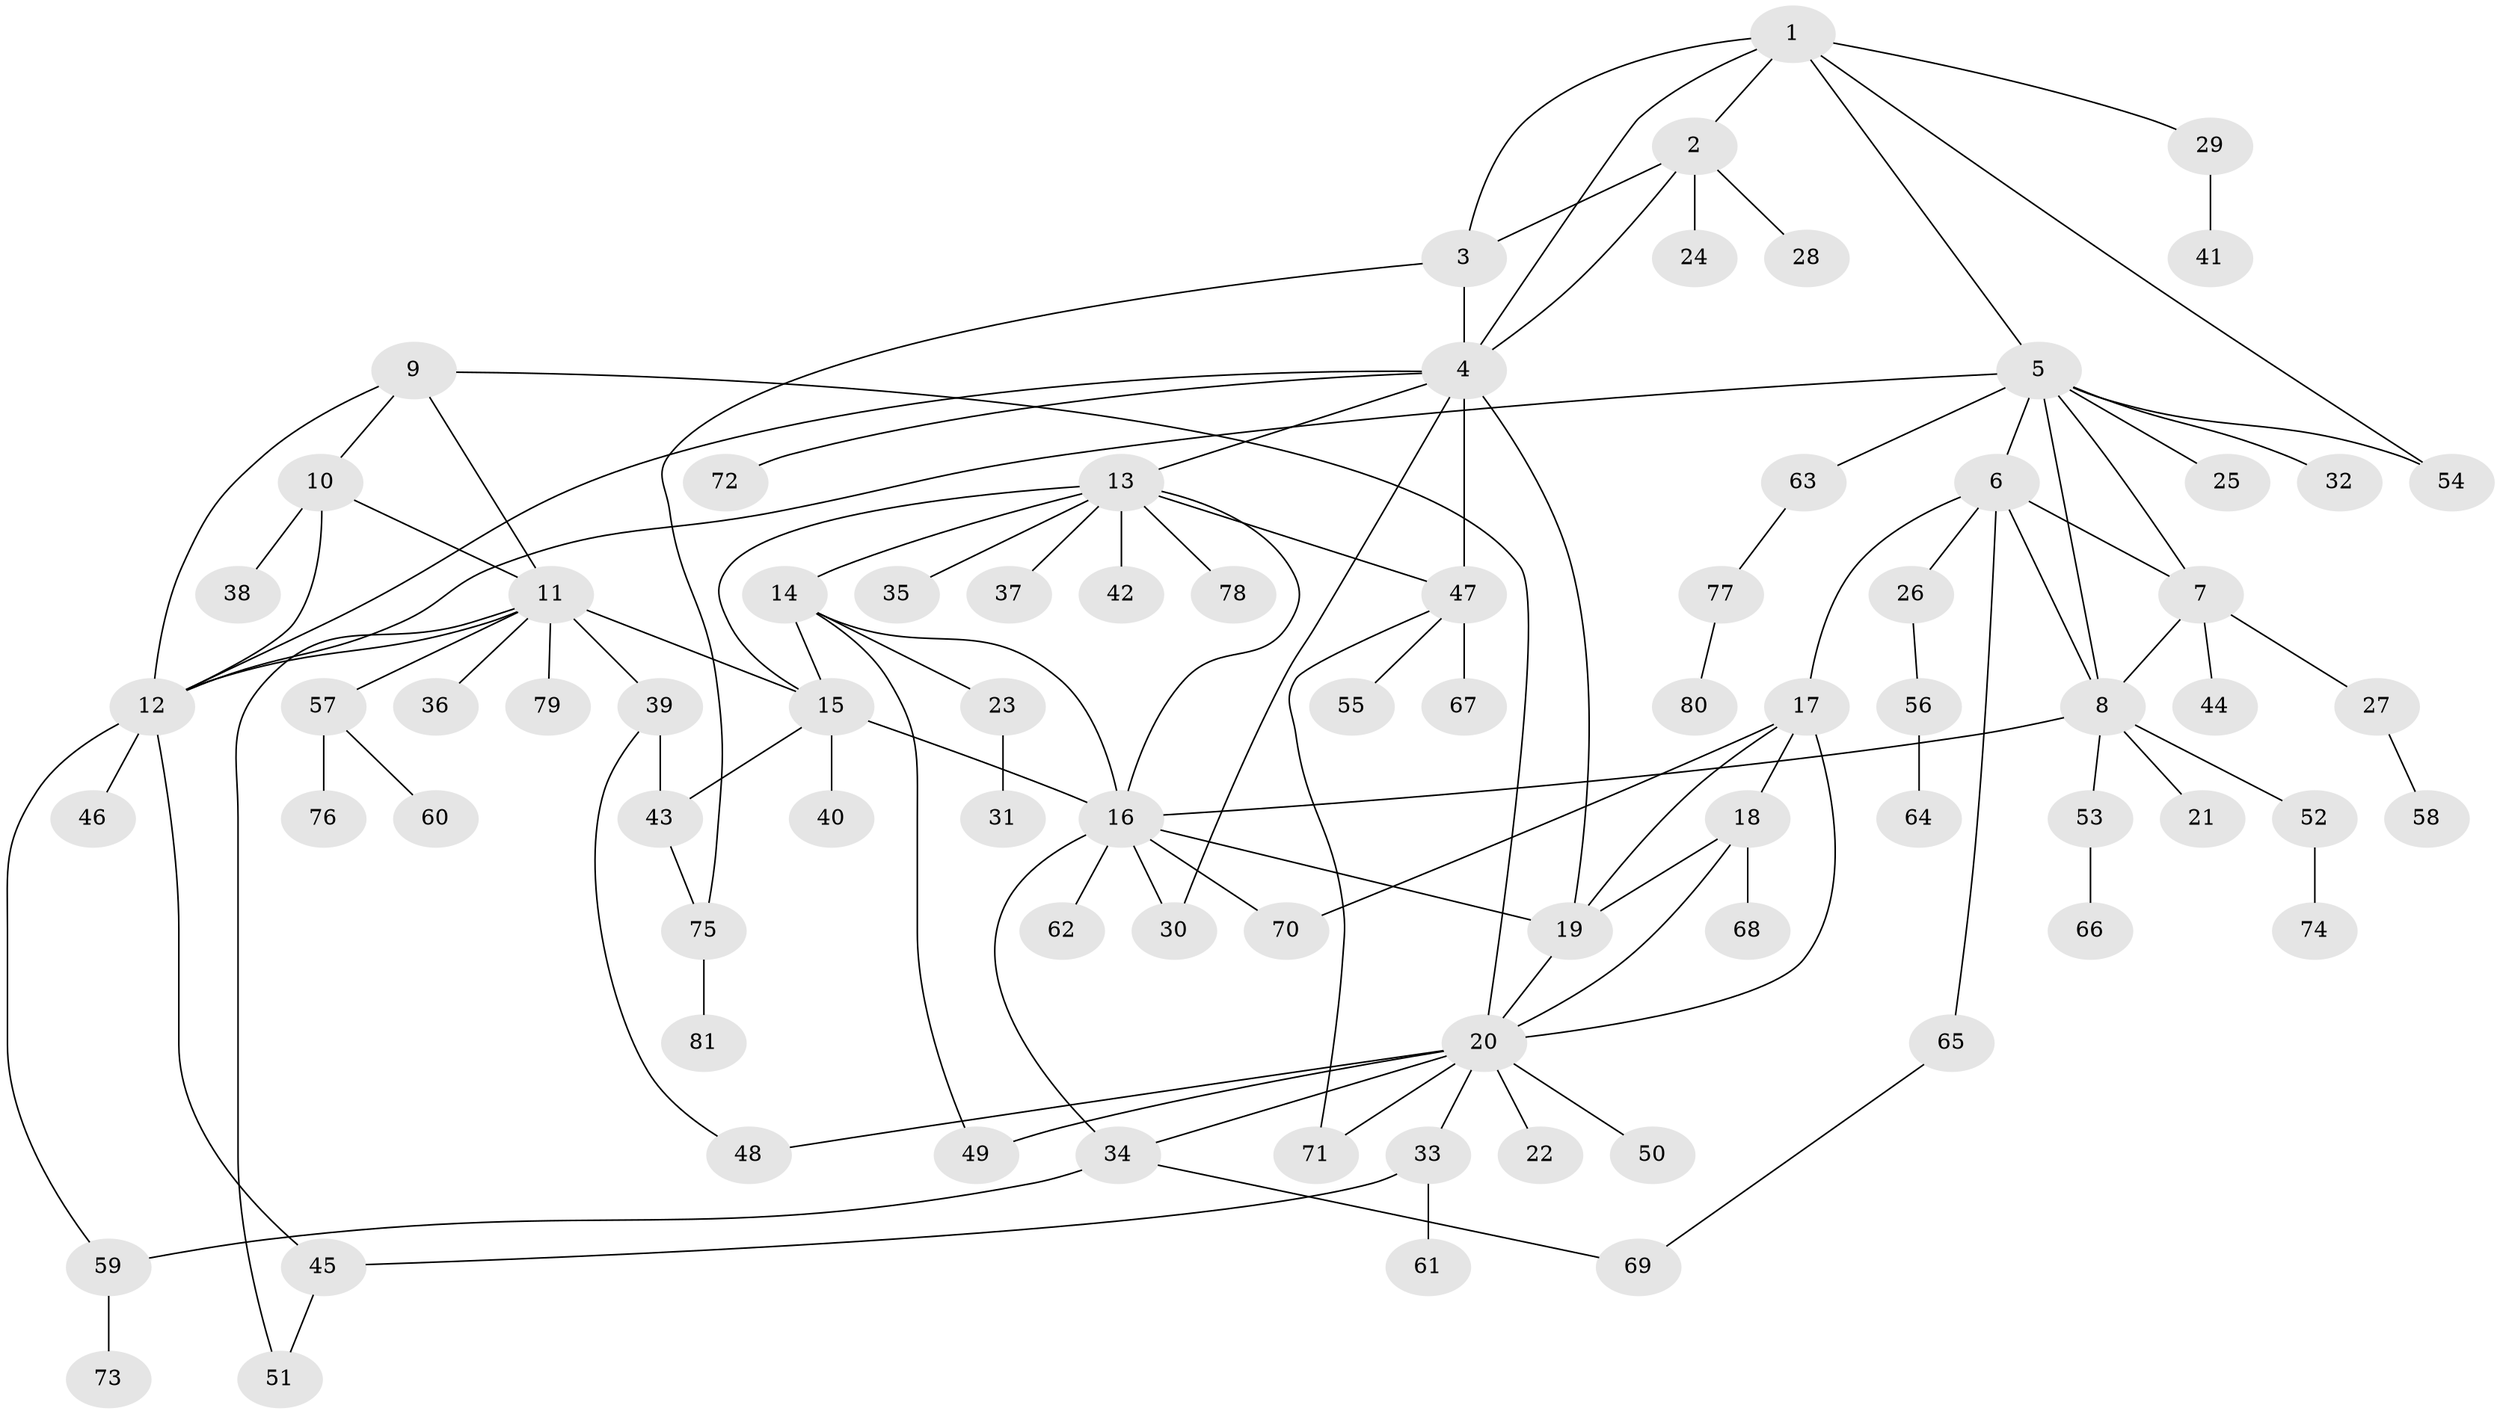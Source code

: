 // Generated by graph-tools (version 1.1) at 2025/15/03/09/25 04:15:48]
// undirected, 81 vertices, 115 edges
graph export_dot {
graph [start="1"]
  node [color=gray90,style=filled];
  1;
  2;
  3;
  4;
  5;
  6;
  7;
  8;
  9;
  10;
  11;
  12;
  13;
  14;
  15;
  16;
  17;
  18;
  19;
  20;
  21;
  22;
  23;
  24;
  25;
  26;
  27;
  28;
  29;
  30;
  31;
  32;
  33;
  34;
  35;
  36;
  37;
  38;
  39;
  40;
  41;
  42;
  43;
  44;
  45;
  46;
  47;
  48;
  49;
  50;
  51;
  52;
  53;
  54;
  55;
  56;
  57;
  58;
  59;
  60;
  61;
  62;
  63;
  64;
  65;
  66;
  67;
  68;
  69;
  70;
  71;
  72;
  73;
  74;
  75;
  76;
  77;
  78;
  79;
  80;
  81;
  1 -- 2;
  1 -- 3;
  1 -- 4;
  1 -- 5;
  1 -- 29;
  1 -- 54;
  2 -- 3;
  2 -- 4;
  2 -- 24;
  2 -- 28;
  3 -- 4;
  3 -- 75;
  4 -- 12;
  4 -- 13;
  4 -- 19;
  4 -- 30;
  4 -- 47;
  4 -- 72;
  5 -- 6;
  5 -- 7;
  5 -- 8;
  5 -- 12;
  5 -- 25;
  5 -- 32;
  5 -- 54;
  5 -- 63;
  6 -- 7;
  6 -- 8;
  6 -- 17;
  6 -- 26;
  6 -- 65;
  7 -- 8;
  7 -- 27;
  7 -- 44;
  8 -- 16;
  8 -- 21;
  8 -- 52;
  8 -- 53;
  9 -- 10;
  9 -- 11;
  9 -- 12;
  9 -- 20;
  10 -- 11;
  10 -- 12;
  10 -- 38;
  11 -- 12;
  11 -- 15;
  11 -- 36;
  11 -- 39;
  11 -- 51;
  11 -- 57;
  11 -- 79;
  12 -- 45;
  12 -- 46;
  12 -- 59;
  13 -- 14;
  13 -- 15;
  13 -- 16;
  13 -- 35;
  13 -- 37;
  13 -- 42;
  13 -- 47;
  13 -- 78;
  14 -- 15;
  14 -- 16;
  14 -- 23;
  14 -- 49;
  15 -- 16;
  15 -- 40;
  15 -- 43;
  16 -- 19;
  16 -- 30;
  16 -- 34;
  16 -- 62;
  16 -- 70;
  17 -- 18;
  17 -- 19;
  17 -- 20;
  17 -- 70;
  18 -- 19;
  18 -- 20;
  18 -- 68;
  19 -- 20;
  20 -- 22;
  20 -- 33;
  20 -- 34;
  20 -- 48;
  20 -- 49;
  20 -- 50;
  20 -- 71;
  23 -- 31;
  26 -- 56;
  27 -- 58;
  29 -- 41;
  33 -- 45;
  33 -- 61;
  34 -- 59;
  34 -- 69;
  39 -- 43;
  39 -- 48;
  43 -- 75;
  45 -- 51;
  47 -- 55;
  47 -- 67;
  47 -- 71;
  52 -- 74;
  53 -- 66;
  56 -- 64;
  57 -- 60;
  57 -- 76;
  59 -- 73;
  63 -- 77;
  65 -- 69;
  75 -- 81;
  77 -- 80;
}
